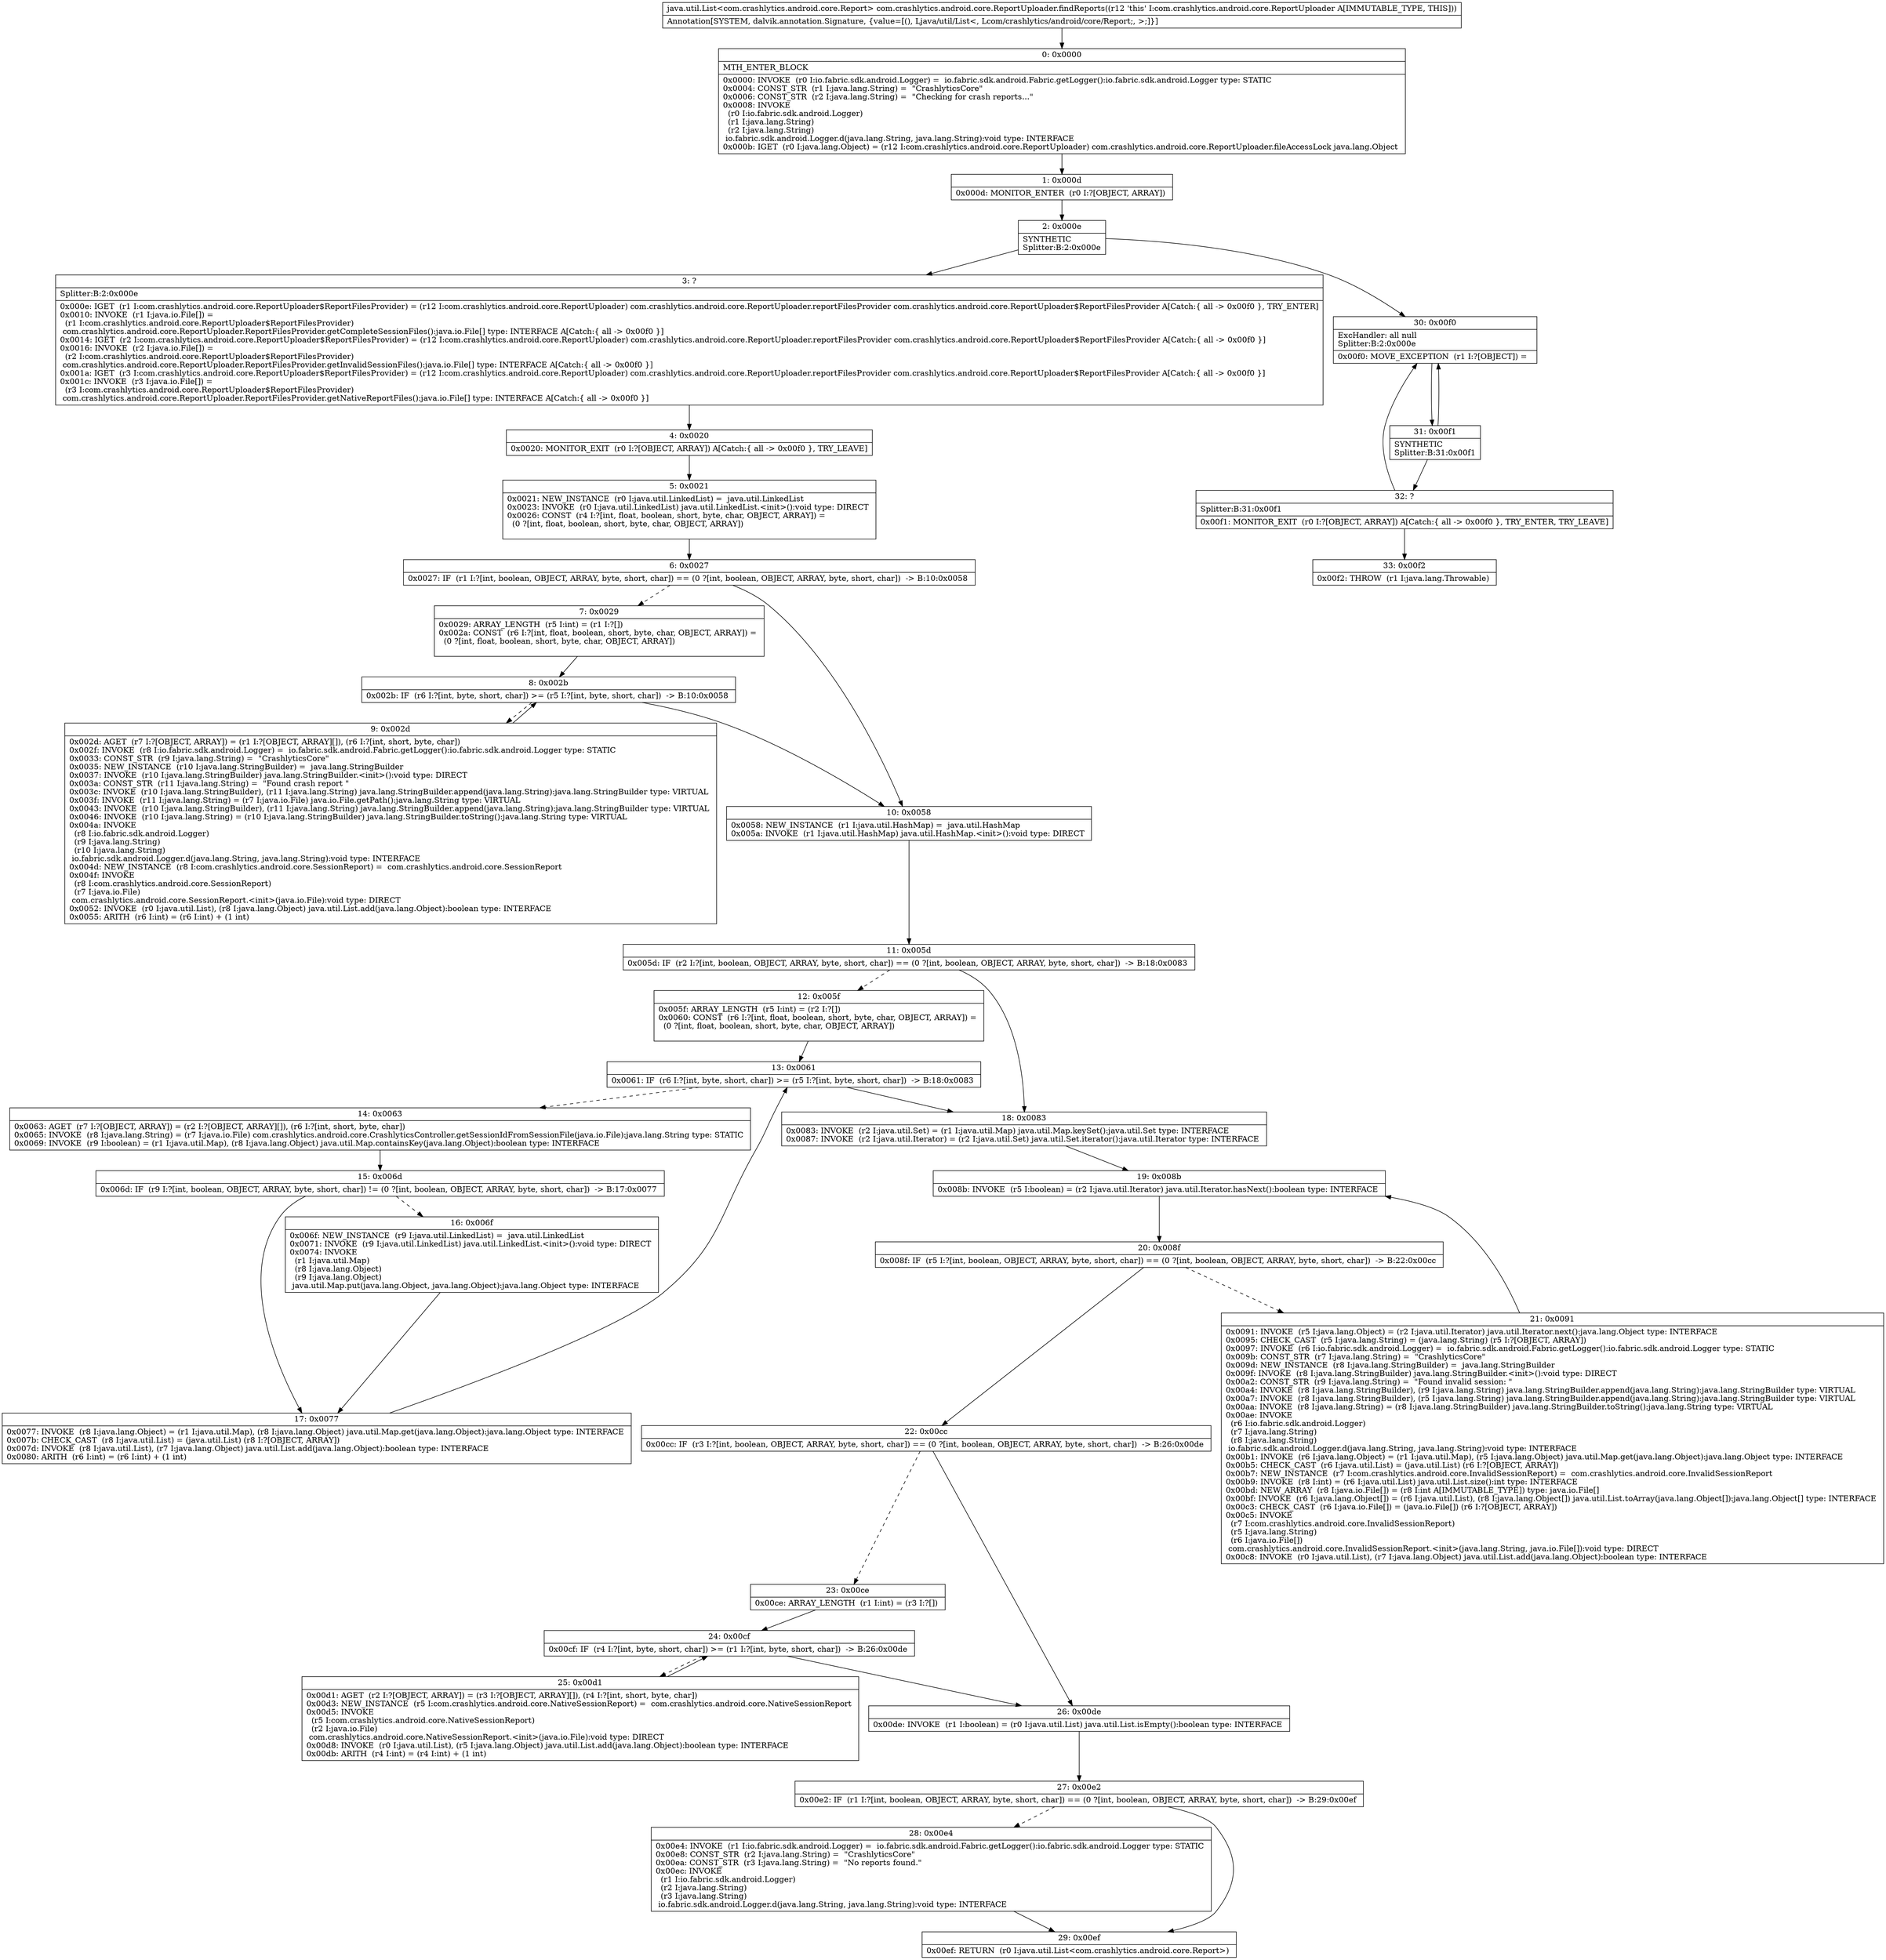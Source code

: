digraph "CFG forcom.crashlytics.android.core.ReportUploader.findReports()Ljava\/util\/List;" {
Node_0 [shape=record,label="{0\:\ 0x0000|MTH_ENTER_BLOCK\l|0x0000: INVOKE  (r0 I:io.fabric.sdk.android.Logger) =  io.fabric.sdk.android.Fabric.getLogger():io.fabric.sdk.android.Logger type: STATIC \l0x0004: CONST_STR  (r1 I:java.lang.String) =  \"CrashlyticsCore\" \l0x0006: CONST_STR  (r2 I:java.lang.String) =  \"Checking for crash reports...\" \l0x0008: INVOKE  \l  (r0 I:io.fabric.sdk.android.Logger)\l  (r1 I:java.lang.String)\l  (r2 I:java.lang.String)\l io.fabric.sdk.android.Logger.d(java.lang.String, java.lang.String):void type: INTERFACE \l0x000b: IGET  (r0 I:java.lang.Object) = (r12 I:com.crashlytics.android.core.ReportUploader) com.crashlytics.android.core.ReportUploader.fileAccessLock java.lang.Object \l}"];
Node_1 [shape=record,label="{1\:\ 0x000d|0x000d: MONITOR_ENTER  (r0 I:?[OBJECT, ARRAY]) \l}"];
Node_2 [shape=record,label="{2\:\ 0x000e|SYNTHETIC\lSplitter:B:2:0x000e\l}"];
Node_3 [shape=record,label="{3\:\ ?|Splitter:B:2:0x000e\l|0x000e: IGET  (r1 I:com.crashlytics.android.core.ReportUploader$ReportFilesProvider) = (r12 I:com.crashlytics.android.core.ReportUploader) com.crashlytics.android.core.ReportUploader.reportFilesProvider com.crashlytics.android.core.ReportUploader$ReportFilesProvider A[Catch:\{ all \-\> 0x00f0 \}, TRY_ENTER]\l0x0010: INVOKE  (r1 I:java.io.File[]) = \l  (r1 I:com.crashlytics.android.core.ReportUploader$ReportFilesProvider)\l com.crashlytics.android.core.ReportUploader.ReportFilesProvider.getCompleteSessionFiles():java.io.File[] type: INTERFACE A[Catch:\{ all \-\> 0x00f0 \}]\l0x0014: IGET  (r2 I:com.crashlytics.android.core.ReportUploader$ReportFilesProvider) = (r12 I:com.crashlytics.android.core.ReportUploader) com.crashlytics.android.core.ReportUploader.reportFilesProvider com.crashlytics.android.core.ReportUploader$ReportFilesProvider A[Catch:\{ all \-\> 0x00f0 \}]\l0x0016: INVOKE  (r2 I:java.io.File[]) = \l  (r2 I:com.crashlytics.android.core.ReportUploader$ReportFilesProvider)\l com.crashlytics.android.core.ReportUploader.ReportFilesProvider.getInvalidSessionFiles():java.io.File[] type: INTERFACE A[Catch:\{ all \-\> 0x00f0 \}]\l0x001a: IGET  (r3 I:com.crashlytics.android.core.ReportUploader$ReportFilesProvider) = (r12 I:com.crashlytics.android.core.ReportUploader) com.crashlytics.android.core.ReportUploader.reportFilesProvider com.crashlytics.android.core.ReportUploader$ReportFilesProvider A[Catch:\{ all \-\> 0x00f0 \}]\l0x001c: INVOKE  (r3 I:java.io.File[]) = \l  (r3 I:com.crashlytics.android.core.ReportUploader$ReportFilesProvider)\l com.crashlytics.android.core.ReportUploader.ReportFilesProvider.getNativeReportFiles():java.io.File[] type: INTERFACE A[Catch:\{ all \-\> 0x00f0 \}]\l}"];
Node_4 [shape=record,label="{4\:\ 0x0020|0x0020: MONITOR_EXIT  (r0 I:?[OBJECT, ARRAY]) A[Catch:\{ all \-\> 0x00f0 \}, TRY_LEAVE]\l}"];
Node_5 [shape=record,label="{5\:\ 0x0021|0x0021: NEW_INSTANCE  (r0 I:java.util.LinkedList) =  java.util.LinkedList \l0x0023: INVOKE  (r0 I:java.util.LinkedList) java.util.LinkedList.\<init\>():void type: DIRECT \l0x0026: CONST  (r4 I:?[int, float, boolean, short, byte, char, OBJECT, ARRAY]) = \l  (0 ?[int, float, boolean, short, byte, char, OBJECT, ARRAY])\l \l}"];
Node_6 [shape=record,label="{6\:\ 0x0027|0x0027: IF  (r1 I:?[int, boolean, OBJECT, ARRAY, byte, short, char]) == (0 ?[int, boolean, OBJECT, ARRAY, byte, short, char])  \-\> B:10:0x0058 \l}"];
Node_7 [shape=record,label="{7\:\ 0x0029|0x0029: ARRAY_LENGTH  (r5 I:int) = (r1 I:?[]) \l0x002a: CONST  (r6 I:?[int, float, boolean, short, byte, char, OBJECT, ARRAY]) = \l  (0 ?[int, float, boolean, short, byte, char, OBJECT, ARRAY])\l \l}"];
Node_8 [shape=record,label="{8\:\ 0x002b|0x002b: IF  (r6 I:?[int, byte, short, char]) \>= (r5 I:?[int, byte, short, char])  \-\> B:10:0x0058 \l}"];
Node_9 [shape=record,label="{9\:\ 0x002d|0x002d: AGET  (r7 I:?[OBJECT, ARRAY]) = (r1 I:?[OBJECT, ARRAY][]), (r6 I:?[int, short, byte, char]) \l0x002f: INVOKE  (r8 I:io.fabric.sdk.android.Logger) =  io.fabric.sdk.android.Fabric.getLogger():io.fabric.sdk.android.Logger type: STATIC \l0x0033: CONST_STR  (r9 I:java.lang.String) =  \"CrashlyticsCore\" \l0x0035: NEW_INSTANCE  (r10 I:java.lang.StringBuilder) =  java.lang.StringBuilder \l0x0037: INVOKE  (r10 I:java.lang.StringBuilder) java.lang.StringBuilder.\<init\>():void type: DIRECT \l0x003a: CONST_STR  (r11 I:java.lang.String) =  \"Found crash report \" \l0x003c: INVOKE  (r10 I:java.lang.StringBuilder), (r11 I:java.lang.String) java.lang.StringBuilder.append(java.lang.String):java.lang.StringBuilder type: VIRTUAL \l0x003f: INVOKE  (r11 I:java.lang.String) = (r7 I:java.io.File) java.io.File.getPath():java.lang.String type: VIRTUAL \l0x0043: INVOKE  (r10 I:java.lang.StringBuilder), (r11 I:java.lang.String) java.lang.StringBuilder.append(java.lang.String):java.lang.StringBuilder type: VIRTUAL \l0x0046: INVOKE  (r10 I:java.lang.String) = (r10 I:java.lang.StringBuilder) java.lang.StringBuilder.toString():java.lang.String type: VIRTUAL \l0x004a: INVOKE  \l  (r8 I:io.fabric.sdk.android.Logger)\l  (r9 I:java.lang.String)\l  (r10 I:java.lang.String)\l io.fabric.sdk.android.Logger.d(java.lang.String, java.lang.String):void type: INTERFACE \l0x004d: NEW_INSTANCE  (r8 I:com.crashlytics.android.core.SessionReport) =  com.crashlytics.android.core.SessionReport \l0x004f: INVOKE  \l  (r8 I:com.crashlytics.android.core.SessionReport)\l  (r7 I:java.io.File)\l com.crashlytics.android.core.SessionReport.\<init\>(java.io.File):void type: DIRECT \l0x0052: INVOKE  (r0 I:java.util.List), (r8 I:java.lang.Object) java.util.List.add(java.lang.Object):boolean type: INTERFACE \l0x0055: ARITH  (r6 I:int) = (r6 I:int) + (1 int) \l}"];
Node_10 [shape=record,label="{10\:\ 0x0058|0x0058: NEW_INSTANCE  (r1 I:java.util.HashMap) =  java.util.HashMap \l0x005a: INVOKE  (r1 I:java.util.HashMap) java.util.HashMap.\<init\>():void type: DIRECT \l}"];
Node_11 [shape=record,label="{11\:\ 0x005d|0x005d: IF  (r2 I:?[int, boolean, OBJECT, ARRAY, byte, short, char]) == (0 ?[int, boolean, OBJECT, ARRAY, byte, short, char])  \-\> B:18:0x0083 \l}"];
Node_12 [shape=record,label="{12\:\ 0x005f|0x005f: ARRAY_LENGTH  (r5 I:int) = (r2 I:?[]) \l0x0060: CONST  (r6 I:?[int, float, boolean, short, byte, char, OBJECT, ARRAY]) = \l  (0 ?[int, float, boolean, short, byte, char, OBJECT, ARRAY])\l \l}"];
Node_13 [shape=record,label="{13\:\ 0x0061|0x0061: IF  (r6 I:?[int, byte, short, char]) \>= (r5 I:?[int, byte, short, char])  \-\> B:18:0x0083 \l}"];
Node_14 [shape=record,label="{14\:\ 0x0063|0x0063: AGET  (r7 I:?[OBJECT, ARRAY]) = (r2 I:?[OBJECT, ARRAY][]), (r6 I:?[int, short, byte, char]) \l0x0065: INVOKE  (r8 I:java.lang.String) = (r7 I:java.io.File) com.crashlytics.android.core.CrashlyticsController.getSessionIdFromSessionFile(java.io.File):java.lang.String type: STATIC \l0x0069: INVOKE  (r9 I:boolean) = (r1 I:java.util.Map), (r8 I:java.lang.Object) java.util.Map.containsKey(java.lang.Object):boolean type: INTERFACE \l}"];
Node_15 [shape=record,label="{15\:\ 0x006d|0x006d: IF  (r9 I:?[int, boolean, OBJECT, ARRAY, byte, short, char]) != (0 ?[int, boolean, OBJECT, ARRAY, byte, short, char])  \-\> B:17:0x0077 \l}"];
Node_16 [shape=record,label="{16\:\ 0x006f|0x006f: NEW_INSTANCE  (r9 I:java.util.LinkedList) =  java.util.LinkedList \l0x0071: INVOKE  (r9 I:java.util.LinkedList) java.util.LinkedList.\<init\>():void type: DIRECT \l0x0074: INVOKE  \l  (r1 I:java.util.Map)\l  (r8 I:java.lang.Object)\l  (r9 I:java.lang.Object)\l java.util.Map.put(java.lang.Object, java.lang.Object):java.lang.Object type: INTERFACE \l}"];
Node_17 [shape=record,label="{17\:\ 0x0077|0x0077: INVOKE  (r8 I:java.lang.Object) = (r1 I:java.util.Map), (r8 I:java.lang.Object) java.util.Map.get(java.lang.Object):java.lang.Object type: INTERFACE \l0x007b: CHECK_CAST  (r8 I:java.util.List) = (java.util.List) (r8 I:?[OBJECT, ARRAY]) \l0x007d: INVOKE  (r8 I:java.util.List), (r7 I:java.lang.Object) java.util.List.add(java.lang.Object):boolean type: INTERFACE \l0x0080: ARITH  (r6 I:int) = (r6 I:int) + (1 int) \l}"];
Node_18 [shape=record,label="{18\:\ 0x0083|0x0083: INVOKE  (r2 I:java.util.Set) = (r1 I:java.util.Map) java.util.Map.keySet():java.util.Set type: INTERFACE \l0x0087: INVOKE  (r2 I:java.util.Iterator) = (r2 I:java.util.Set) java.util.Set.iterator():java.util.Iterator type: INTERFACE \l}"];
Node_19 [shape=record,label="{19\:\ 0x008b|0x008b: INVOKE  (r5 I:boolean) = (r2 I:java.util.Iterator) java.util.Iterator.hasNext():boolean type: INTERFACE \l}"];
Node_20 [shape=record,label="{20\:\ 0x008f|0x008f: IF  (r5 I:?[int, boolean, OBJECT, ARRAY, byte, short, char]) == (0 ?[int, boolean, OBJECT, ARRAY, byte, short, char])  \-\> B:22:0x00cc \l}"];
Node_21 [shape=record,label="{21\:\ 0x0091|0x0091: INVOKE  (r5 I:java.lang.Object) = (r2 I:java.util.Iterator) java.util.Iterator.next():java.lang.Object type: INTERFACE \l0x0095: CHECK_CAST  (r5 I:java.lang.String) = (java.lang.String) (r5 I:?[OBJECT, ARRAY]) \l0x0097: INVOKE  (r6 I:io.fabric.sdk.android.Logger) =  io.fabric.sdk.android.Fabric.getLogger():io.fabric.sdk.android.Logger type: STATIC \l0x009b: CONST_STR  (r7 I:java.lang.String) =  \"CrashlyticsCore\" \l0x009d: NEW_INSTANCE  (r8 I:java.lang.StringBuilder) =  java.lang.StringBuilder \l0x009f: INVOKE  (r8 I:java.lang.StringBuilder) java.lang.StringBuilder.\<init\>():void type: DIRECT \l0x00a2: CONST_STR  (r9 I:java.lang.String) =  \"Found invalid session: \" \l0x00a4: INVOKE  (r8 I:java.lang.StringBuilder), (r9 I:java.lang.String) java.lang.StringBuilder.append(java.lang.String):java.lang.StringBuilder type: VIRTUAL \l0x00a7: INVOKE  (r8 I:java.lang.StringBuilder), (r5 I:java.lang.String) java.lang.StringBuilder.append(java.lang.String):java.lang.StringBuilder type: VIRTUAL \l0x00aa: INVOKE  (r8 I:java.lang.String) = (r8 I:java.lang.StringBuilder) java.lang.StringBuilder.toString():java.lang.String type: VIRTUAL \l0x00ae: INVOKE  \l  (r6 I:io.fabric.sdk.android.Logger)\l  (r7 I:java.lang.String)\l  (r8 I:java.lang.String)\l io.fabric.sdk.android.Logger.d(java.lang.String, java.lang.String):void type: INTERFACE \l0x00b1: INVOKE  (r6 I:java.lang.Object) = (r1 I:java.util.Map), (r5 I:java.lang.Object) java.util.Map.get(java.lang.Object):java.lang.Object type: INTERFACE \l0x00b5: CHECK_CAST  (r6 I:java.util.List) = (java.util.List) (r6 I:?[OBJECT, ARRAY]) \l0x00b7: NEW_INSTANCE  (r7 I:com.crashlytics.android.core.InvalidSessionReport) =  com.crashlytics.android.core.InvalidSessionReport \l0x00b9: INVOKE  (r8 I:int) = (r6 I:java.util.List) java.util.List.size():int type: INTERFACE \l0x00bd: NEW_ARRAY  (r8 I:java.io.File[]) = (r8 I:int A[IMMUTABLE_TYPE]) type: java.io.File[] \l0x00bf: INVOKE  (r6 I:java.lang.Object[]) = (r6 I:java.util.List), (r8 I:java.lang.Object[]) java.util.List.toArray(java.lang.Object[]):java.lang.Object[] type: INTERFACE \l0x00c3: CHECK_CAST  (r6 I:java.io.File[]) = (java.io.File[]) (r6 I:?[OBJECT, ARRAY]) \l0x00c5: INVOKE  \l  (r7 I:com.crashlytics.android.core.InvalidSessionReport)\l  (r5 I:java.lang.String)\l  (r6 I:java.io.File[])\l com.crashlytics.android.core.InvalidSessionReport.\<init\>(java.lang.String, java.io.File[]):void type: DIRECT \l0x00c8: INVOKE  (r0 I:java.util.List), (r7 I:java.lang.Object) java.util.List.add(java.lang.Object):boolean type: INTERFACE \l}"];
Node_22 [shape=record,label="{22\:\ 0x00cc|0x00cc: IF  (r3 I:?[int, boolean, OBJECT, ARRAY, byte, short, char]) == (0 ?[int, boolean, OBJECT, ARRAY, byte, short, char])  \-\> B:26:0x00de \l}"];
Node_23 [shape=record,label="{23\:\ 0x00ce|0x00ce: ARRAY_LENGTH  (r1 I:int) = (r3 I:?[]) \l}"];
Node_24 [shape=record,label="{24\:\ 0x00cf|0x00cf: IF  (r4 I:?[int, byte, short, char]) \>= (r1 I:?[int, byte, short, char])  \-\> B:26:0x00de \l}"];
Node_25 [shape=record,label="{25\:\ 0x00d1|0x00d1: AGET  (r2 I:?[OBJECT, ARRAY]) = (r3 I:?[OBJECT, ARRAY][]), (r4 I:?[int, short, byte, char]) \l0x00d3: NEW_INSTANCE  (r5 I:com.crashlytics.android.core.NativeSessionReport) =  com.crashlytics.android.core.NativeSessionReport \l0x00d5: INVOKE  \l  (r5 I:com.crashlytics.android.core.NativeSessionReport)\l  (r2 I:java.io.File)\l com.crashlytics.android.core.NativeSessionReport.\<init\>(java.io.File):void type: DIRECT \l0x00d8: INVOKE  (r0 I:java.util.List), (r5 I:java.lang.Object) java.util.List.add(java.lang.Object):boolean type: INTERFACE \l0x00db: ARITH  (r4 I:int) = (r4 I:int) + (1 int) \l}"];
Node_26 [shape=record,label="{26\:\ 0x00de|0x00de: INVOKE  (r1 I:boolean) = (r0 I:java.util.List) java.util.List.isEmpty():boolean type: INTERFACE \l}"];
Node_27 [shape=record,label="{27\:\ 0x00e2|0x00e2: IF  (r1 I:?[int, boolean, OBJECT, ARRAY, byte, short, char]) == (0 ?[int, boolean, OBJECT, ARRAY, byte, short, char])  \-\> B:29:0x00ef \l}"];
Node_28 [shape=record,label="{28\:\ 0x00e4|0x00e4: INVOKE  (r1 I:io.fabric.sdk.android.Logger) =  io.fabric.sdk.android.Fabric.getLogger():io.fabric.sdk.android.Logger type: STATIC \l0x00e8: CONST_STR  (r2 I:java.lang.String) =  \"CrashlyticsCore\" \l0x00ea: CONST_STR  (r3 I:java.lang.String) =  \"No reports found.\" \l0x00ec: INVOKE  \l  (r1 I:io.fabric.sdk.android.Logger)\l  (r2 I:java.lang.String)\l  (r3 I:java.lang.String)\l io.fabric.sdk.android.Logger.d(java.lang.String, java.lang.String):void type: INTERFACE \l}"];
Node_29 [shape=record,label="{29\:\ 0x00ef|0x00ef: RETURN  (r0 I:java.util.List\<com.crashlytics.android.core.Report\>) \l}"];
Node_30 [shape=record,label="{30\:\ 0x00f0|ExcHandler: all null\lSplitter:B:2:0x000e\l|0x00f0: MOVE_EXCEPTION  (r1 I:?[OBJECT]) =  \l}"];
Node_31 [shape=record,label="{31\:\ 0x00f1|SYNTHETIC\lSplitter:B:31:0x00f1\l}"];
Node_32 [shape=record,label="{32\:\ ?|Splitter:B:31:0x00f1\l|0x00f1: MONITOR_EXIT  (r0 I:?[OBJECT, ARRAY]) A[Catch:\{ all \-\> 0x00f0 \}, TRY_ENTER, TRY_LEAVE]\l}"];
Node_33 [shape=record,label="{33\:\ 0x00f2|0x00f2: THROW  (r1 I:java.lang.Throwable) \l}"];
MethodNode[shape=record,label="{java.util.List\<com.crashlytics.android.core.Report\> com.crashlytics.android.core.ReportUploader.findReports((r12 'this' I:com.crashlytics.android.core.ReportUploader A[IMMUTABLE_TYPE, THIS]))  | Annotation[SYSTEM, dalvik.annotation.Signature, \{value=[(), Ljava\/util\/List\<, Lcom\/crashlytics\/android\/core\/Report;, \>;]\}]\l}"];
MethodNode -> Node_0;
Node_0 -> Node_1;
Node_1 -> Node_2;
Node_2 -> Node_3;
Node_2 -> Node_30;
Node_3 -> Node_4;
Node_4 -> Node_5;
Node_5 -> Node_6;
Node_6 -> Node_7[style=dashed];
Node_6 -> Node_10;
Node_7 -> Node_8;
Node_8 -> Node_9[style=dashed];
Node_8 -> Node_10;
Node_9 -> Node_8;
Node_10 -> Node_11;
Node_11 -> Node_12[style=dashed];
Node_11 -> Node_18;
Node_12 -> Node_13;
Node_13 -> Node_14[style=dashed];
Node_13 -> Node_18;
Node_14 -> Node_15;
Node_15 -> Node_16[style=dashed];
Node_15 -> Node_17;
Node_16 -> Node_17;
Node_17 -> Node_13;
Node_18 -> Node_19;
Node_19 -> Node_20;
Node_20 -> Node_21[style=dashed];
Node_20 -> Node_22;
Node_21 -> Node_19;
Node_22 -> Node_23[style=dashed];
Node_22 -> Node_26;
Node_23 -> Node_24;
Node_24 -> Node_25[style=dashed];
Node_24 -> Node_26;
Node_25 -> Node_24;
Node_26 -> Node_27;
Node_27 -> Node_28[style=dashed];
Node_27 -> Node_29;
Node_28 -> Node_29;
Node_30 -> Node_31;
Node_31 -> Node_32;
Node_31 -> Node_30;
Node_32 -> Node_33;
Node_32 -> Node_30;
}

